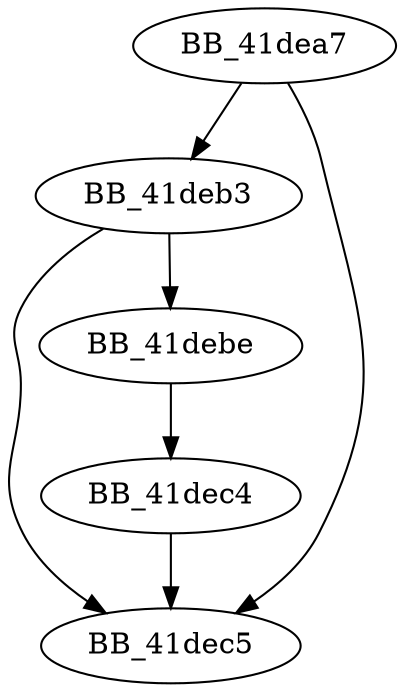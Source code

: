DiGraph __freea{
BB_41dea7->BB_41deb3
BB_41dea7->BB_41dec5
BB_41deb3->BB_41debe
BB_41deb3->BB_41dec5
BB_41debe->BB_41dec4
BB_41dec4->BB_41dec5
}
